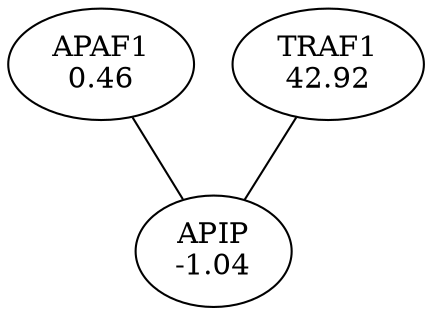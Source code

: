digraph G {
overlap = scale ;
4271 [label = "APIP\n-1.04" ] ; 
12620 [label = "APAF1\n0.46" ] ; 
10153 [label = "TRAF1\n42.92" ] ; 
12620 -> 4271 [arrowhead = "none" ]
10153 -> 4271 [arrowhead = "none" ]
}
